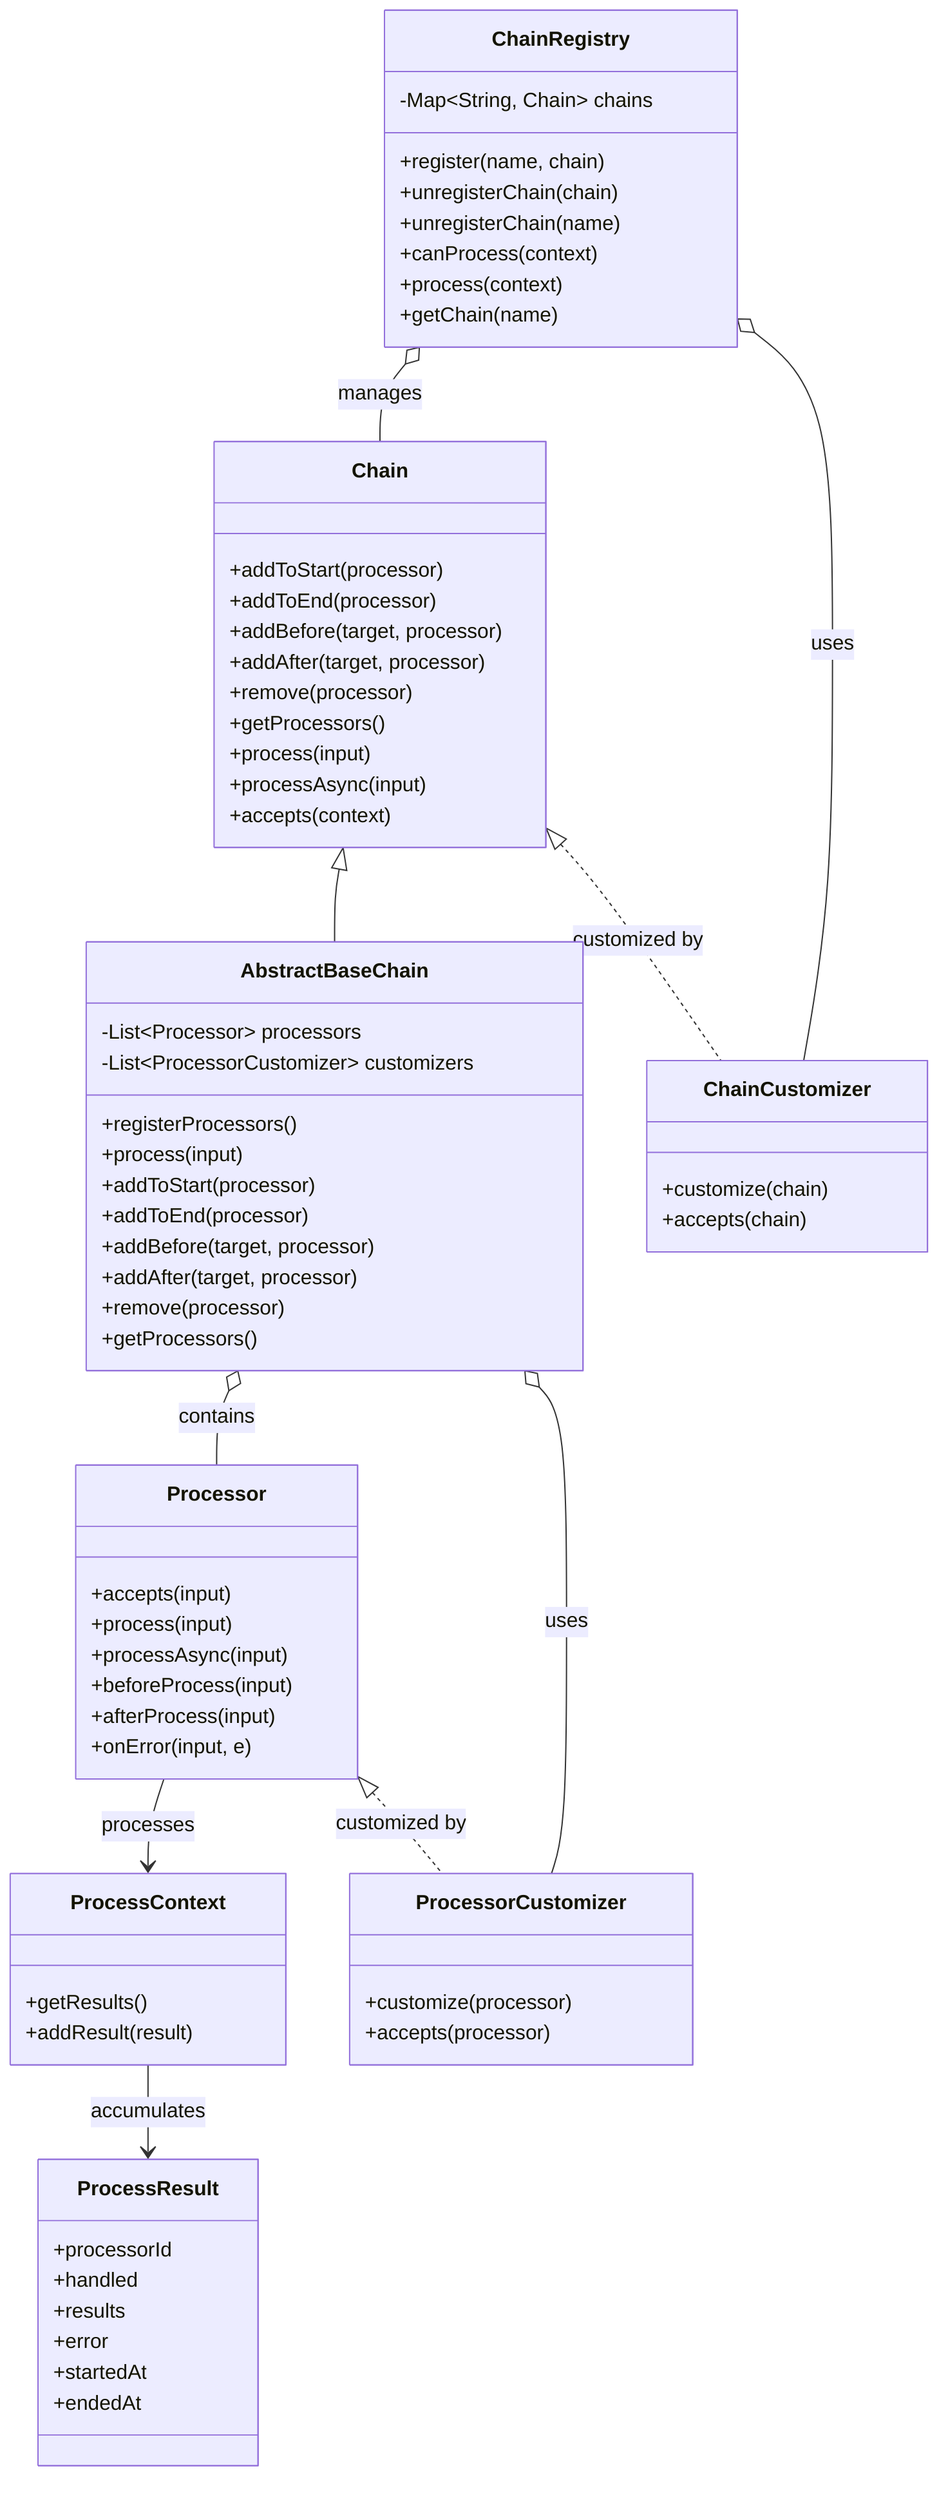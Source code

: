 classDiagram
    class Chain {
        +addToStart(processor)
        +addToEnd(processor)
        +addBefore(target, processor)
        +addAfter(target, processor)
        +remove(processor)
        +getProcessors()
        +process(input)
        +processAsync(input)
        +accepts(context)
    }

    class AbstractBaseChain {
        -List~Processor~ processors
        -List~ProcessorCustomizer~ customizers
        +registerProcessors()
        +process(input)
        +addToStart(processor)
        +addToEnd(processor)
        +addBefore(target, processor)
        +addAfter(target, processor)
        +remove(processor)
        +getProcessors()
    }

    class Processor {
        +accepts(input)
        +process(input)
        +processAsync(input)
        +beforeProcess(input)
        +afterProcess(input)
        +onError(input, e)
    }

    class ProcessContext {
        +getResults()
        +addResult(result)
    }

    class ProcessResult {
        +processorId
        +handled
        +results
        +error
        +startedAt
        +endedAt
    }

    class ChainRegistry {
        -Map~String, Chain~ chains
        +register(name, chain)
        +unregisterChain(chain)
        +unregisterChain(name)
        +canProcess(context)
        +process(context)
        +getChain(name)
    }

    class ChainCustomizer {
        +customize(chain)
        +accepts(chain)
    }

    class ProcessorCustomizer {
        +customize(processor)
        +accepts(processor)
    }

    Chain <|-- AbstractBaseChain
    AbstractBaseChain o-- Processor : contains
    AbstractBaseChain o-- ProcessorCustomizer : uses
    ChainRegistry o-- Chain : manages
    ChainRegistry o-- ChainCustomizer : uses
    Processor <|.. ProcessorCustomizer : customized by
    Chain <|.. ChainCustomizer : customized by
    Processor --> ProcessContext : processes
    ProcessContext --> ProcessResult : accumulates